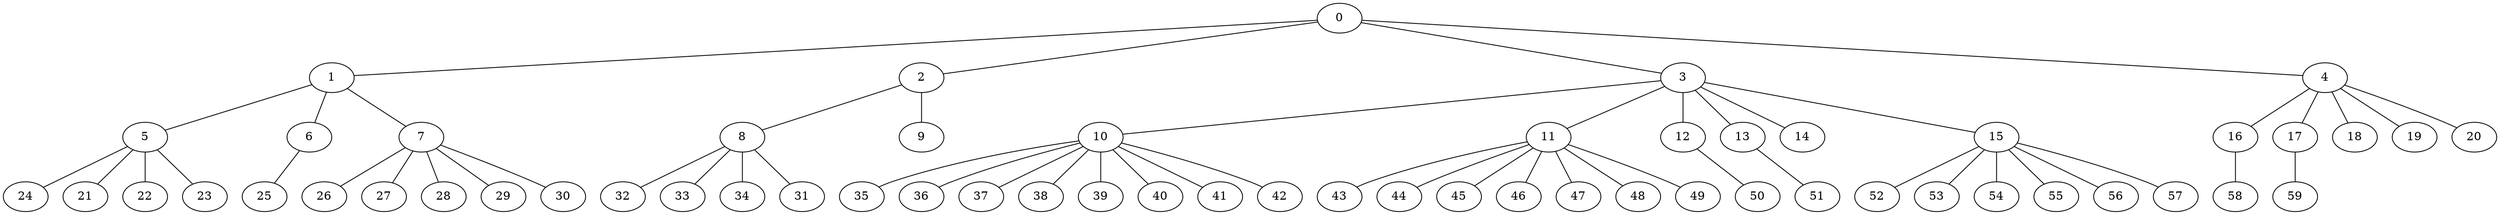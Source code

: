 
graph graphname {
    0 -- 1
0 -- 2
0 -- 3
0 -- 4
1 -- 5
1 -- 6
1 -- 7
2 -- 8
2 -- 9
3 -- 10
3 -- 11
3 -- 12
3 -- 13
3 -- 14
3 -- 15
4 -- 16
4 -- 17
4 -- 18
4 -- 19
4 -- 20
5 -- 24
5 -- 21
5 -- 22
5 -- 23
6 -- 25
7 -- 26
7 -- 27
7 -- 28
7 -- 29
7 -- 30
8 -- 32
8 -- 33
8 -- 34
8 -- 31
10 -- 35
10 -- 36
10 -- 37
10 -- 38
10 -- 39
10 -- 40
10 -- 41
10 -- 42
11 -- 43
11 -- 44
11 -- 45
11 -- 46
11 -- 47
11 -- 48
11 -- 49
12 -- 50
13 -- 51
15 -- 52
15 -- 53
15 -- 54
15 -- 55
15 -- 56
15 -- 57
16 -- 58
17 -- 59

}
